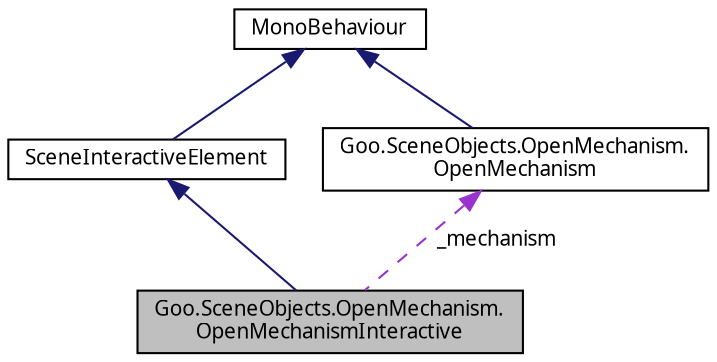 digraph "Goo.SceneObjects.OpenMechanism.OpenMechanismInteractive"
{
 // LATEX_PDF_SIZE
  edge [fontname="Calibrii",fontsize="10",labelfontname="Calibrii",labelfontsize="10"];
  node [fontname="Calibrii",fontsize="10",shape=record];
  Node1 [label="Goo.SceneObjects.OpenMechanism.\lOpenMechanismInteractive",height=0.2,width=0.4,color="black", fillcolor="grey75", style="filled", fontcolor="black",tooltip=" "];
  Node2 -> Node1 [dir="back",color="midnightblue",fontsize="10",style="solid",fontname="Calibrii"];
  Node2 [label="SceneInteractiveElement",height=0.2,width=0.4,color="black", fillcolor="white", style="filled",URL="$dc/d58/classGoo_1_1SceneObjects_1_1SceneInteractiveElement.html",tooltip=" "];
  Node3 -> Node2 [dir="back",color="midnightblue",fontsize="10",style="solid",fontname="Calibrii"];
  Node3 [label="MonoBehaviour",height=0.2,width=0.4,color="black", fillcolor="white", style="filled",tooltip=" "];
  Node4 -> Node1 [dir="back",color="darkorchid3",fontsize="10",style="dashed",label=" _mechanism" ,fontname="Calibrii"];
  Node4 [label="Goo.SceneObjects.OpenMechanism.\lOpenMechanism",height=0.2,width=0.4,color="black", fillcolor="white", style="filled",URL="$d7/d9b/classGoo_1_1SceneObjects_1_1OpenMechanism_1_1OpenMechanism.html",tooltip=" "];
  Node3 -> Node4 [dir="back",color="midnightblue",fontsize="10",style="solid",fontname="Calibrii"];
}
